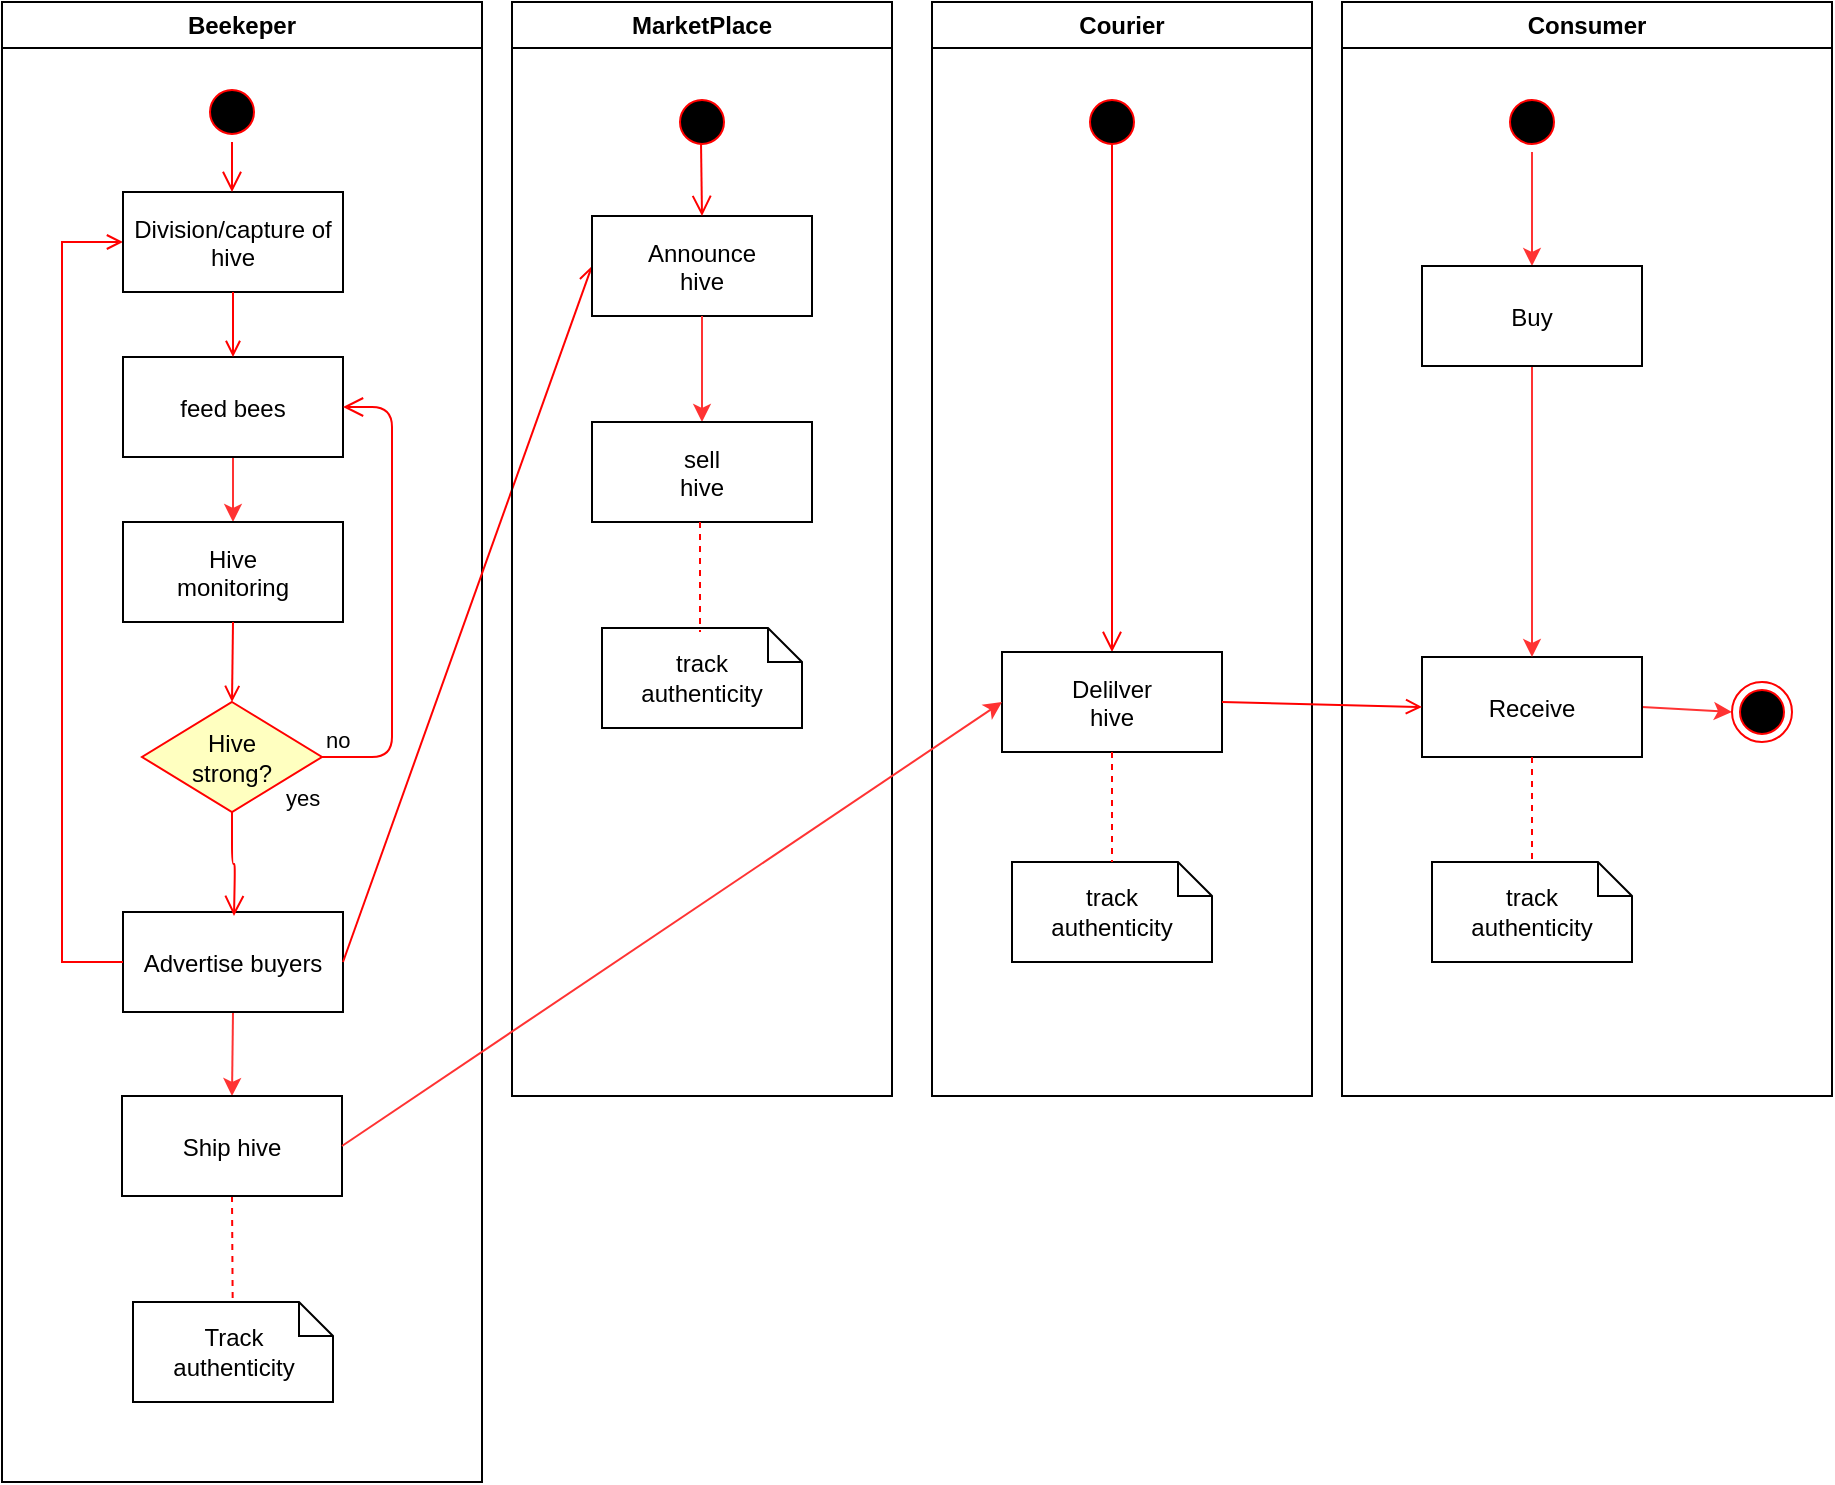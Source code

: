 <mxfile version="10.8.9" type="device"><diagram name="Page-1" id="e7e014a7-5840-1c2e-5031-d8a46d1fe8dd"><mxGraphModel dx="1158" dy="528" grid="1" gridSize="10" guides="1" tooltips="1" connect="1" arrows="1" fold="1" page="1" pageScale="1" pageWidth="1169" pageHeight="826" background="#ffffff" math="0" shadow="0"><root><mxCell id="0"/><mxCell id="1" parent="0"/><mxCell id="2" value="Beekeper" style="swimlane;whiteSpace=wrap;startSize=23;" parent="1" vertex="1"><mxGeometry x="95" y="28" width="240" height="740" as="geometry"><mxRectangle x="164.5" y="128" width="80" height="23" as="alternateBounds"/></mxGeometry></mxCell><mxCell id="5" value="" style="ellipse;shape=startState;fillColor=#000000;strokeColor=#ff0000;" parent="2" vertex="1"><mxGeometry x="100" y="40" width="30" height="30" as="geometry"/></mxCell><mxCell id="oGjU5RgMT-OAdO9Rz9Qy-46" style="edgeStyle=orthogonalEdgeStyle;rounded=0;orthogonalLoop=1;jettySize=auto;html=1;exitX=0.5;exitY=1;exitDx=0;exitDy=0;entryX=0.5;entryY=0;entryDx=0;entryDy=0;strokeColor=#FF3333;" edge="1" parent="2" source="7" target="oGjU5RgMT-OAdO9Rz9Qy-42"><mxGeometry relative="1" as="geometry"/></mxCell><mxCell id="7" value="feed bees" style="" parent="2" vertex="1"><mxGeometry x="60.5" y="177.5" width="110" height="50" as="geometry"/></mxCell><mxCell id="oGjU5RgMT-OAdO9Rz9Qy-88" style="edgeStyle=none;rounded=0;orthogonalLoop=1;jettySize=auto;html=1;exitX=0.5;exitY=1;exitDx=0;exitDy=0;entryX=0.5;entryY=0;entryDx=0;entryDy=0;strokeColor=#FF3333;" edge="1" parent="2" source="10" target="oGjU5RgMT-OAdO9Rz9Qy-69"><mxGeometry relative="1" as="geometry"/></mxCell><mxCell id="10" value="&#xA;Advertise buyers&#xA;" style="" parent="2" vertex="1"><mxGeometry x="60.5" y="455" width="110" height="50" as="geometry"/></mxCell><mxCell id="12" value="" style="edgeStyle=elbowEdgeStyle;elbow=horizontal;strokeColor=#FF0000;endArrow=open;endFill=1;rounded=0;entryX=0;entryY=0.5;entryDx=0;entryDy=0;" parent="2" source="10" target="8" edge="1"><mxGeometry width="100" height="100" relative="1" as="geometry"><mxPoint x="160" y="290" as="sourcePoint"/><mxPoint x="260" y="190" as="targetPoint"/><Array as="points"><mxPoint x="30" y="250"/></Array></mxGeometry></mxCell><mxCell id="oGjU5RgMT-OAdO9Rz9Qy-42" value="Hive&#xA;monitoring" style="" vertex="1" parent="2"><mxGeometry x="60.5" y="260" width="110" height="50" as="geometry"/></mxCell><mxCell id="oGjU5RgMT-OAdO9Rz9Qy-43" value="&lt;div&gt;Hive &lt;br&gt;&lt;/div&gt;&lt;div&gt;strong?&lt;/div&gt;" style="rhombus;whiteSpace=wrap;html=1;fillColor=#ffffc0;strokeColor=#ff0000;" vertex="1" parent="2"><mxGeometry x="70" y="350" width="90" height="55" as="geometry"/></mxCell><mxCell id="oGjU5RgMT-OAdO9Rz9Qy-44" value="no" style="edgeStyle=orthogonalEdgeStyle;html=1;align=left;verticalAlign=bottom;endArrow=open;endSize=8;strokeColor=#ff0000;entryX=1;entryY=0.5;entryDx=0;entryDy=0;" edge="1" source="oGjU5RgMT-OAdO9Rz9Qy-43" parent="2" target="7"><mxGeometry x="-1" relative="1" as="geometry"><mxPoint x="225.5" y="222" as="targetPoint"/><Array as="points"><mxPoint x="195" y="378"/><mxPoint x="195" y="203"/></Array></mxGeometry></mxCell><mxCell id="oGjU5RgMT-OAdO9Rz9Qy-45" value="yes" style="edgeStyle=orthogonalEdgeStyle;html=1;align=left;verticalAlign=top;endArrow=open;endSize=8;strokeColor=#ff0000;" edge="1" source="oGjU5RgMT-OAdO9Rz9Qy-43" parent="2"><mxGeometry x="-1" y="32" relative="1" as="geometry"><mxPoint x="116" y="457" as="targetPoint"/><mxPoint x="-7" y="-20" as="offset"/></mxGeometry></mxCell><mxCell id="11" value="" style="endArrow=open;strokeColor=#FF0000;endFill=1;rounded=0;entryX=0.5;entryY=0;entryDx=0;entryDy=0;exitX=0.5;exitY=1;exitDx=0;exitDy=0;" parent="2" source="oGjU5RgMT-OAdO9Rz9Qy-42" target="oGjU5RgMT-OAdO9Rz9Qy-43" edge="1"><mxGeometry relative="1" as="geometry"><Array as="points"/></mxGeometry></mxCell><mxCell id="8" value="Division/capture of&#xA;hive" style="" parent="2" vertex="1"><mxGeometry x="60.5" y="95" width="110" height="50" as="geometry"/></mxCell><mxCell id="9" value="" style="endArrow=open;strokeColor=#FF0000;endFill=1;rounded=0;exitX=0.5;exitY=1;exitDx=0;exitDy=0;entryX=0.5;entryY=0;entryDx=0;entryDy=0;" parent="2" source="8" target="7" edge="1"><mxGeometry relative="1" as="geometry"><mxPoint x="135.5" y="152" as="targetPoint"/></mxGeometry></mxCell><mxCell id="6" value="" style="edgeStyle=elbowEdgeStyle;elbow=horizontal;verticalAlign=bottom;endArrow=open;endSize=8;strokeColor=#FF0000;endFill=1;rounded=0" parent="2" source="5" target="8" edge="1"><mxGeometry x="100" y="40" as="geometry"><mxPoint x="115" y="110" as="targetPoint"/></mxGeometry></mxCell><mxCell id="oGjU5RgMT-OAdO9Rz9Qy-49" value="Track &#xA;authenticity" style="shape=note;whiteSpace=wrap;size=17" vertex="1" parent="2"><mxGeometry x="65.5" y="650" width="100" height="50" as="geometry"/></mxCell><mxCell id="oGjU5RgMT-OAdO9Rz9Qy-50" value="" style="endArrow=none;strokeColor=#FF0000;endFill=0;rounded=0;dashed=1;exitX=0.5;exitY=1;exitDx=0;exitDy=0;" edge="1" parent="2" source="oGjU5RgMT-OAdO9Rz9Qy-69" target="oGjU5RgMT-OAdO9Rz9Qy-49"><mxGeometry relative="1" as="geometry"><mxPoint x="115" y="577" as="sourcePoint"/><mxPoint x="457.379" y="655" as="targetPoint"/><Array as="points"/></mxGeometry></mxCell><mxCell id="oGjU5RgMT-OAdO9Rz9Qy-64" style="edgeStyle=none;rounded=0;orthogonalLoop=1;jettySize=auto;html=1;entryX=0.5;entryY=0;entryDx=0;entryDy=0;strokeColor=#FF3333;" edge="1" parent="2" source="10" target="10"><mxGeometry relative="1" as="geometry"/></mxCell><mxCell id="oGjU5RgMT-OAdO9Rz9Qy-69" value="&#xA;Ship hive&#xA;" style="" vertex="1" parent="2"><mxGeometry x="60" y="547" width="110" height="50" as="geometry"/></mxCell><mxCell id="3" value="Courier" style="swimlane;whiteSpace=wrap" parent="1" vertex="1"><mxGeometry x="560" y="28" width="190" height="547" as="geometry"/></mxCell><mxCell id="14" value="" style="edgeStyle=elbowEdgeStyle;elbow=horizontal;verticalAlign=bottom;endArrow=open;endSize=8;strokeColor=#FF0000;endFill=1;rounded=0;entryX=0.5;entryY=0;entryDx=0;entryDy=0;" parent="3" target="18" edge="1"><mxGeometry x="55" y="20" as="geometry"><mxPoint x="90" y="110" as="targetPoint"/><mxPoint x="90" y="70" as="sourcePoint"/></mxGeometry></mxCell><mxCell id="17" value="" style="endArrow=open;strokeColor=#FF0000;endFill=1;rounded=0" parent="3" edge="1"><mxGeometry relative="1" as="geometry"><mxPoint x="90" y="160" as="sourcePoint"/><mxPoint x="90" y="160" as="targetPoint"/></mxGeometry></mxCell><mxCell id="18" value="Delilver&#xA;hive" style="" parent="3" vertex="1"><mxGeometry x="35" y="325" width="110" height="50" as="geometry"/></mxCell><mxCell id="31" value="track&#xA;authenticity" style="shape=note;whiteSpace=wrap;size=17" parent="3" vertex="1"><mxGeometry x="40" y="430" width="100" height="50" as="geometry"/></mxCell><mxCell id="32" value="" style="endArrow=none;strokeColor=#FF0000;endFill=0;rounded=0;dashed=1" parent="3" source="18" target="31" edge="1"><mxGeometry relative="1" as="geometry"/></mxCell><mxCell id="oGjU5RgMT-OAdO9Rz9Qy-81" value="" style="ellipse;shape=startState;fillColor=#000000;strokeColor=#ff0000;" vertex="1" parent="3"><mxGeometry x="75" y="45" width="30" height="30" as="geometry"/></mxCell><mxCell id="4" value="Consumer" style="swimlane;whiteSpace=wrap" parent="1" vertex="1"><mxGeometry x="765" y="28" width="245" height="547" as="geometry"/></mxCell><mxCell id="oGjU5RgMT-OAdO9Rz9Qy-79" style="edgeStyle=none;rounded=0;orthogonalLoop=1;jettySize=auto;html=1;exitX=1;exitY=0.5;exitDx=0;exitDy=0;entryX=0;entryY=0.5;entryDx=0;entryDy=0;strokeColor=#FF3333;" edge="1" parent="4" source="33" target="oGjU5RgMT-OAdO9Rz9Qy-78"><mxGeometry relative="1" as="geometry"/></mxCell><mxCell id="33" value="Receive" style="" parent="4" vertex="1"><mxGeometry x="40" y="327.5" width="110" height="50" as="geometry"/></mxCell><mxCell id="oGjU5RgMT-OAdO9Rz9Qy-55" value="track&#xA;authenticity" style="shape=note;whiteSpace=wrap;size=17" vertex="1" parent="4"><mxGeometry x="45" y="430" width="100" height="50" as="geometry"/></mxCell><mxCell id="oGjU5RgMT-OAdO9Rz9Qy-56" value="" style="endArrow=none;strokeColor=#FF0000;endFill=0;rounded=0;dashed=1;entryX=0.5;entryY=0;entryDx=0;entryDy=0;entryPerimeter=0;exitX=0.5;exitY=1;exitDx=0;exitDy=0;" edge="1" parent="4" source="33" target="oGjU5RgMT-OAdO9Rz9Qy-55"><mxGeometry relative="1" as="geometry"><mxPoint x="130" y="407" as="sourcePoint"/><mxPoint x="60" y="427" as="targetPoint"/></mxGeometry></mxCell><mxCell id="oGjU5RgMT-OAdO9Rz9Qy-78" value="" style="ellipse;html=1;shape=endState;fillColor=#000000;strokeColor=#ff0000;" vertex="1" parent="4"><mxGeometry x="195" y="340" width="30" height="30" as="geometry"/></mxCell><mxCell id="oGjU5RgMT-OAdO9Rz9Qy-86" style="edgeStyle=none;rounded=0;orthogonalLoop=1;jettySize=auto;html=1;exitX=0.5;exitY=1;exitDx=0;exitDy=0;entryX=0.5;entryY=0;entryDx=0;entryDy=0;strokeColor=#FF3333;" edge="1" parent="4" source="oGjU5RgMT-OAdO9Rz9Qy-80" target="oGjU5RgMT-OAdO9Rz9Qy-83"><mxGeometry relative="1" as="geometry"/></mxCell><mxCell id="oGjU5RgMT-OAdO9Rz9Qy-80" value="" style="ellipse;shape=startState;fillColor=#000000;strokeColor=#ff0000;fontStyle=1" vertex="1" parent="4"><mxGeometry x="80" y="45" width="30" height="30" as="geometry"/></mxCell><mxCell id="oGjU5RgMT-OAdO9Rz9Qy-87" style="edgeStyle=none;rounded=0;orthogonalLoop=1;jettySize=auto;html=1;exitX=0.5;exitY=1;exitDx=0;exitDy=0;entryX=0.5;entryY=0;entryDx=0;entryDy=0;strokeColor=#FF3333;" edge="1" parent="4" source="oGjU5RgMT-OAdO9Rz9Qy-83" target="33"><mxGeometry relative="1" as="geometry"/></mxCell><mxCell id="oGjU5RgMT-OAdO9Rz9Qy-83" value="Buy" style="" vertex="1" parent="4"><mxGeometry x="40" y="132" width="110" height="50" as="geometry"/></mxCell><mxCell id="20" value="" style="endArrow=open;strokeColor=#FF0000;endFill=1;rounded=0;entryX=0;entryY=0.5;entryDx=0;entryDy=0;exitX=1;exitY=0.5;exitDx=0;exitDy=0;" parent="1" source="10" target="oGjU5RgMT-OAdO9Rz9Qy-58" edge="1"><mxGeometry relative="1" as="geometry"/></mxCell><mxCell id="41" value="" style="elbow=horizontal;strokeColor=#FF0000;endArrow=open;endFill=1;exitX=1;exitY=0.5;exitDx=0;exitDy=0;rounded=0;entryX=0;entryY=0.5;entryDx=0;entryDy=0;" parent="1" source="18" target="33" edge="1"><mxGeometry width="100" height="100" relative="1" as="geometry"><mxPoint x="615" y="403" as="sourcePoint"/><mxPoint x="650" y="385" as="targetPoint"/></mxGeometry></mxCell><mxCell id="oGjU5RgMT-OAdO9Rz9Qy-57" value="MarketPlace" style="swimlane;whiteSpace=wrap" vertex="1" parent="1"><mxGeometry x="350" y="28" width="190" height="547" as="geometry"/></mxCell><mxCell id="oGjU5RgMT-OAdO9Rz9Qy-58" value="Announce&#xA;hive" style="" vertex="1" parent="oGjU5RgMT-OAdO9Rz9Qy-57"><mxGeometry x="40" y="107" width="110" height="50" as="geometry"/></mxCell><mxCell id="oGjU5RgMT-OAdO9Rz9Qy-60" value="" style="edgeStyle=elbowEdgeStyle;elbow=horizontal;verticalAlign=bottom;endArrow=open;endSize=8;strokeColor=#FF0000;endFill=1;rounded=0;" edge="1" parent="oGjU5RgMT-OAdO9Rz9Qy-57"><mxGeometry x="-360.5" y="47" as="geometry"><mxPoint x="95" y="107" as="targetPoint"/><mxPoint x="94.5" y="70" as="sourcePoint"/></mxGeometry></mxCell><mxCell id="oGjU5RgMT-OAdO9Rz9Qy-61" value="track&#xA;authenticity" style="shape=note;whiteSpace=wrap;size=17" vertex="1" parent="oGjU5RgMT-OAdO9Rz9Qy-57"><mxGeometry x="45" y="313" width="100" height="50" as="geometry"/></mxCell><mxCell id="oGjU5RgMT-OAdO9Rz9Qy-66" style="edgeStyle=orthogonalEdgeStyle;rounded=0;orthogonalLoop=1;jettySize=auto;html=1;exitX=0.5;exitY=1;exitDx=0;exitDy=0;entryX=0.5;entryY=0;entryDx=0;entryDy=0;strokeColor=#FF3333;" edge="1" target="oGjU5RgMT-OAdO9Rz9Qy-67" parent="oGjU5RgMT-OAdO9Rz9Qy-57" source="oGjU5RgMT-OAdO9Rz9Qy-58"><mxGeometry relative="1" as="geometry"><mxPoint x="115" y="185" as="sourcePoint"/></mxGeometry></mxCell><mxCell id="oGjU5RgMT-OAdO9Rz9Qy-67" value="sell&#xA;hive" style="" vertex="1" parent="oGjU5RgMT-OAdO9Rz9Qy-57"><mxGeometry x="40" y="210" width="110" height="50" as="geometry"/></mxCell><mxCell id="oGjU5RgMT-OAdO9Rz9Qy-76" value="" style="endArrow=none;strokeColor=#FF0000;endFill=0;rounded=0;dashed=1" edge="1" parent="oGjU5RgMT-OAdO9Rz9Qy-57"><mxGeometry relative="1" as="geometry"><mxPoint x="94" y="260" as="sourcePoint"/><mxPoint x="94" y="315" as="targetPoint"/></mxGeometry></mxCell><mxCell id="oGjU5RgMT-OAdO9Rz9Qy-82" value="" style="ellipse;shape=startState;fillColor=#000000;strokeColor=#ff0000;" vertex="1" parent="oGjU5RgMT-OAdO9Rz9Qy-57"><mxGeometry x="80" y="45" width="30" height="30" as="geometry"/></mxCell><mxCell id="oGjU5RgMT-OAdO9Rz9Qy-74" style="edgeStyle=none;rounded=0;orthogonalLoop=1;jettySize=auto;html=1;exitX=1;exitY=0.5;exitDx=0;exitDy=0;entryX=0;entryY=0.5;entryDx=0;entryDy=0;strokeColor=#FF3333;" edge="1" parent="1" source="oGjU5RgMT-OAdO9Rz9Qy-69" target="18"><mxGeometry relative="1" as="geometry"/></mxCell></root></mxGraphModel></diagram></mxfile>